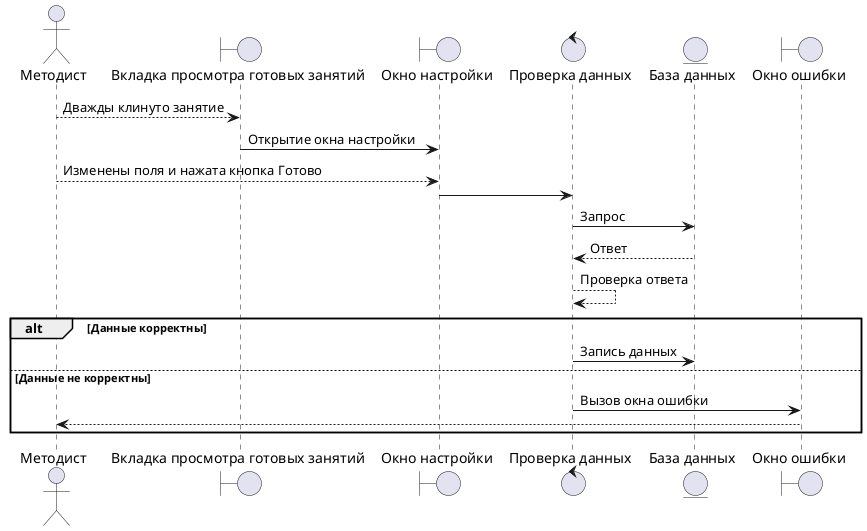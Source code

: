 @startuml PoIspravlenieZanyatia.wsd

actor "Методист" as pl

boundary "Вкладка просмотра готовых занятий" as bo
boundary "Окно настройки" as bo1

control "Проверка данных" as co1

entity "База данных" as en

boundary "Окно ошибки" as err

pl --> bo : Дважды клинуто занятие

bo -> bo1 : Открытие окна настройки

pl --> bo1 : Изменены поля и нажата кнопка Готово

bo1 -> co1

co1 -> en : Запрос

en --> co1 : Ответ

co1 --> co1 : Проверка ответа

alt Данные корректны

co1 -> en : Запись данных

else Данные не корректны

co1 -> err : Вызов окна ошибки

err --> pl

end

@enduml